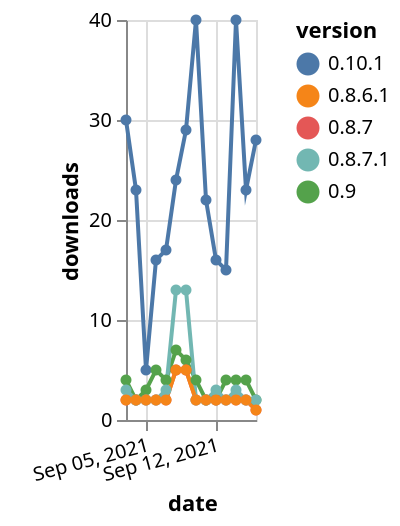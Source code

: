 {"$schema": "https://vega.github.io/schema/vega-lite/v5.json", "description": "A simple bar chart with embedded data.", "data": {"values": [{"date": "2021-09-03", "total": 17056, "delta": 30, "version": "0.10.1"}, {"date": "2021-09-04", "total": 17079, "delta": 23, "version": "0.10.1"}, {"date": "2021-09-05", "total": 17084, "delta": 5, "version": "0.10.1"}, {"date": "2021-09-06", "total": 17100, "delta": 16, "version": "0.10.1"}, {"date": "2021-09-07", "total": 17117, "delta": 17, "version": "0.10.1"}, {"date": "2021-09-08", "total": 17141, "delta": 24, "version": "0.10.1"}, {"date": "2021-09-09", "total": 17170, "delta": 29, "version": "0.10.1"}, {"date": "2021-09-10", "total": 17210, "delta": 40, "version": "0.10.1"}, {"date": "2021-09-11", "total": 17232, "delta": 22, "version": "0.10.1"}, {"date": "2021-09-12", "total": 17248, "delta": 16, "version": "0.10.1"}, {"date": "2021-09-13", "total": 17263, "delta": 15, "version": "0.10.1"}, {"date": "2021-09-14", "total": 17303, "delta": 40, "version": "0.10.1"}, {"date": "2021-09-15", "total": 17326, "delta": 23, "version": "0.10.1"}, {"date": "2021-09-16", "total": 17354, "delta": 28, "version": "0.10.1"}, {"date": "2021-09-03", "total": 24801, "delta": 4, "version": "0.9"}, {"date": "2021-09-04", "total": 24803, "delta": 2, "version": "0.9"}, {"date": "2021-09-05", "total": 24806, "delta": 3, "version": "0.9"}, {"date": "2021-09-06", "total": 24811, "delta": 5, "version": "0.9"}, {"date": "2021-09-07", "total": 24815, "delta": 4, "version": "0.9"}, {"date": "2021-09-08", "total": 24822, "delta": 7, "version": "0.9"}, {"date": "2021-09-09", "total": 24828, "delta": 6, "version": "0.9"}, {"date": "2021-09-10", "total": 24832, "delta": 4, "version": "0.9"}, {"date": "2021-09-11", "total": 24834, "delta": 2, "version": "0.9"}, {"date": "2021-09-12", "total": 24836, "delta": 2, "version": "0.9"}, {"date": "2021-09-13", "total": 24840, "delta": 4, "version": "0.9"}, {"date": "2021-09-14", "total": 24844, "delta": 4, "version": "0.9"}, {"date": "2021-09-15", "total": 24848, "delta": 4, "version": "0.9"}, {"date": "2021-09-16", "total": 24850, "delta": 2, "version": "0.9"}, {"date": "2021-09-03", "total": 3777, "delta": 2, "version": "0.8.7"}, {"date": "2021-09-04", "total": 3779, "delta": 2, "version": "0.8.7"}, {"date": "2021-09-05", "total": 3781, "delta": 2, "version": "0.8.7"}, {"date": "2021-09-06", "total": 3783, "delta": 2, "version": "0.8.7"}, {"date": "2021-09-07", "total": 3785, "delta": 2, "version": "0.8.7"}, {"date": "2021-09-08", "total": 3790, "delta": 5, "version": "0.8.7"}, {"date": "2021-09-09", "total": 3795, "delta": 5, "version": "0.8.7"}, {"date": "2021-09-10", "total": 3797, "delta": 2, "version": "0.8.7"}, {"date": "2021-09-11", "total": 3799, "delta": 2, "version": "0.8.7"}, {"date": "2021-09-12", "total": 3801, "delta": 2, "version": "0.8.7"}, {"date": "2021-09-13", "total": 3803, "delta": 2, "version": "0.8.7"}, {"date": "2021-09-14", "total": 3805, "delta": 2, "version": "0.8.7"}, {"date": "2021-09-15", "total": 3807, "delta": 2, "version": "0.8.7"}, {"date": "2021-09-16", "total": 3808, "delta": 1, "version": "0.8.7"}, {"date": "2021-09-03", "total": 21008, "delta": 3, "version": "0.8.7.1"}, {"date": "2021-09-04", "total": 21010, "delta": 2, "version": "0.8.7.1"}, {"date": "2021-09-05", "total": 21012, "delta": 2, "version": "0.8.7.1"}, {"date": "2021-09-06", "total": 21014, "delta": 2, "version": "0.8.7.1"}, {"date": "2021-09-07", "total": 21017, "delta": 3, "version": "0.8.7.1"}, {"date": "2021-09-08", "total": 21030, "delta": 13, "version": "0.8.7.1"}, {"date": "2021-09-09", "total": 21043, "delta": 13, "version": "0.8.7.1"}, {"date": "2021-09-10", "total": 21045, "delta": 2, "version": "0.8.7.1"}, {"date": "2021-09-11", "total": 21047, "delta": 2, "version": "0.8.7.1"}, {"date": "2021-09-12", "total": 21050, "delta": 3, "version": "0.8.7.1"}, {"date": "2021-09-13", "total": 21052, "delta": 2, "version": "0.8.7.1"}, {"date": "2021-09-14", "total": 21055, "delta": 3, "version": "0.8.7.1"}, {"date": "2021-09-15", "total": 21057, "delta": 2, "version": "0.8.7.1"}, {"date": "2021-09-16", "total": 21059, "delta": 2, "version": "0.8.7.1"}, {"date": "2021-09-03", "total": 4356, "delta": 2, "version": "0.8.6.1"}, {"date": "2021-09-04", "total": 4358, "delta": 2, "version": "0.8.6.1"}, {"date": "2021-09-05", "total": 4360, "delta": 2, "version": "0.8.6.1"}, {"date": "2021-09-06", "total": 4362, "delta": 2, "version": "0.8.6.1"}, {"date": "2021-09-07", "total": 4364, "delta": 2, "version": "0.8.6.1"}, {"date": "2021-09-08", "total": 4369, "delta": 5, "version": "0.8.6.1"}, {"date": "2021-09-09", "total": 4374, "delta": 5, "version": "0.8.6.1"}, {"date": "2021-09-10", "total": 4376, "delta": 2, "version": "0.8.6.1"}, {"date": "2021-09-11", "total": 4378, "delta": 2, "version": "0.8.6.1"}, {"date": "2021-09-12", "total": 4380, "delta": 2, "version": "0.8.6.1"}, {"date": "2021-09-13", "total": 4382, "delta": 2, "version": "0.8.6.1"}, {"date": "2021-09-14", "total": 4384, "delta": 2, "version": "0.8.6.1"}, {"date": "2021-09-15", "total": 4386, "delta": 2, "version": "0.8.6.1"}, {"date": "2021-09-16", "total": 4387, "delta": 1, "version": "0.8.6.1"}]}, "width": "container", "mark": {"type": "line", "point": {"filled": true}}, "encoding": {"x": {"field": "date", "type": "temporal", "timeUnit": "yearmonthdate", "title": "date", "axis": {"labelAngle": -15}}, "y": {"field": "delta", "type": "quantitative", "title": "downloads"}, "color": {"field": "version", "type": "nominal"}, "tooltip": {"field": "delta"}}}